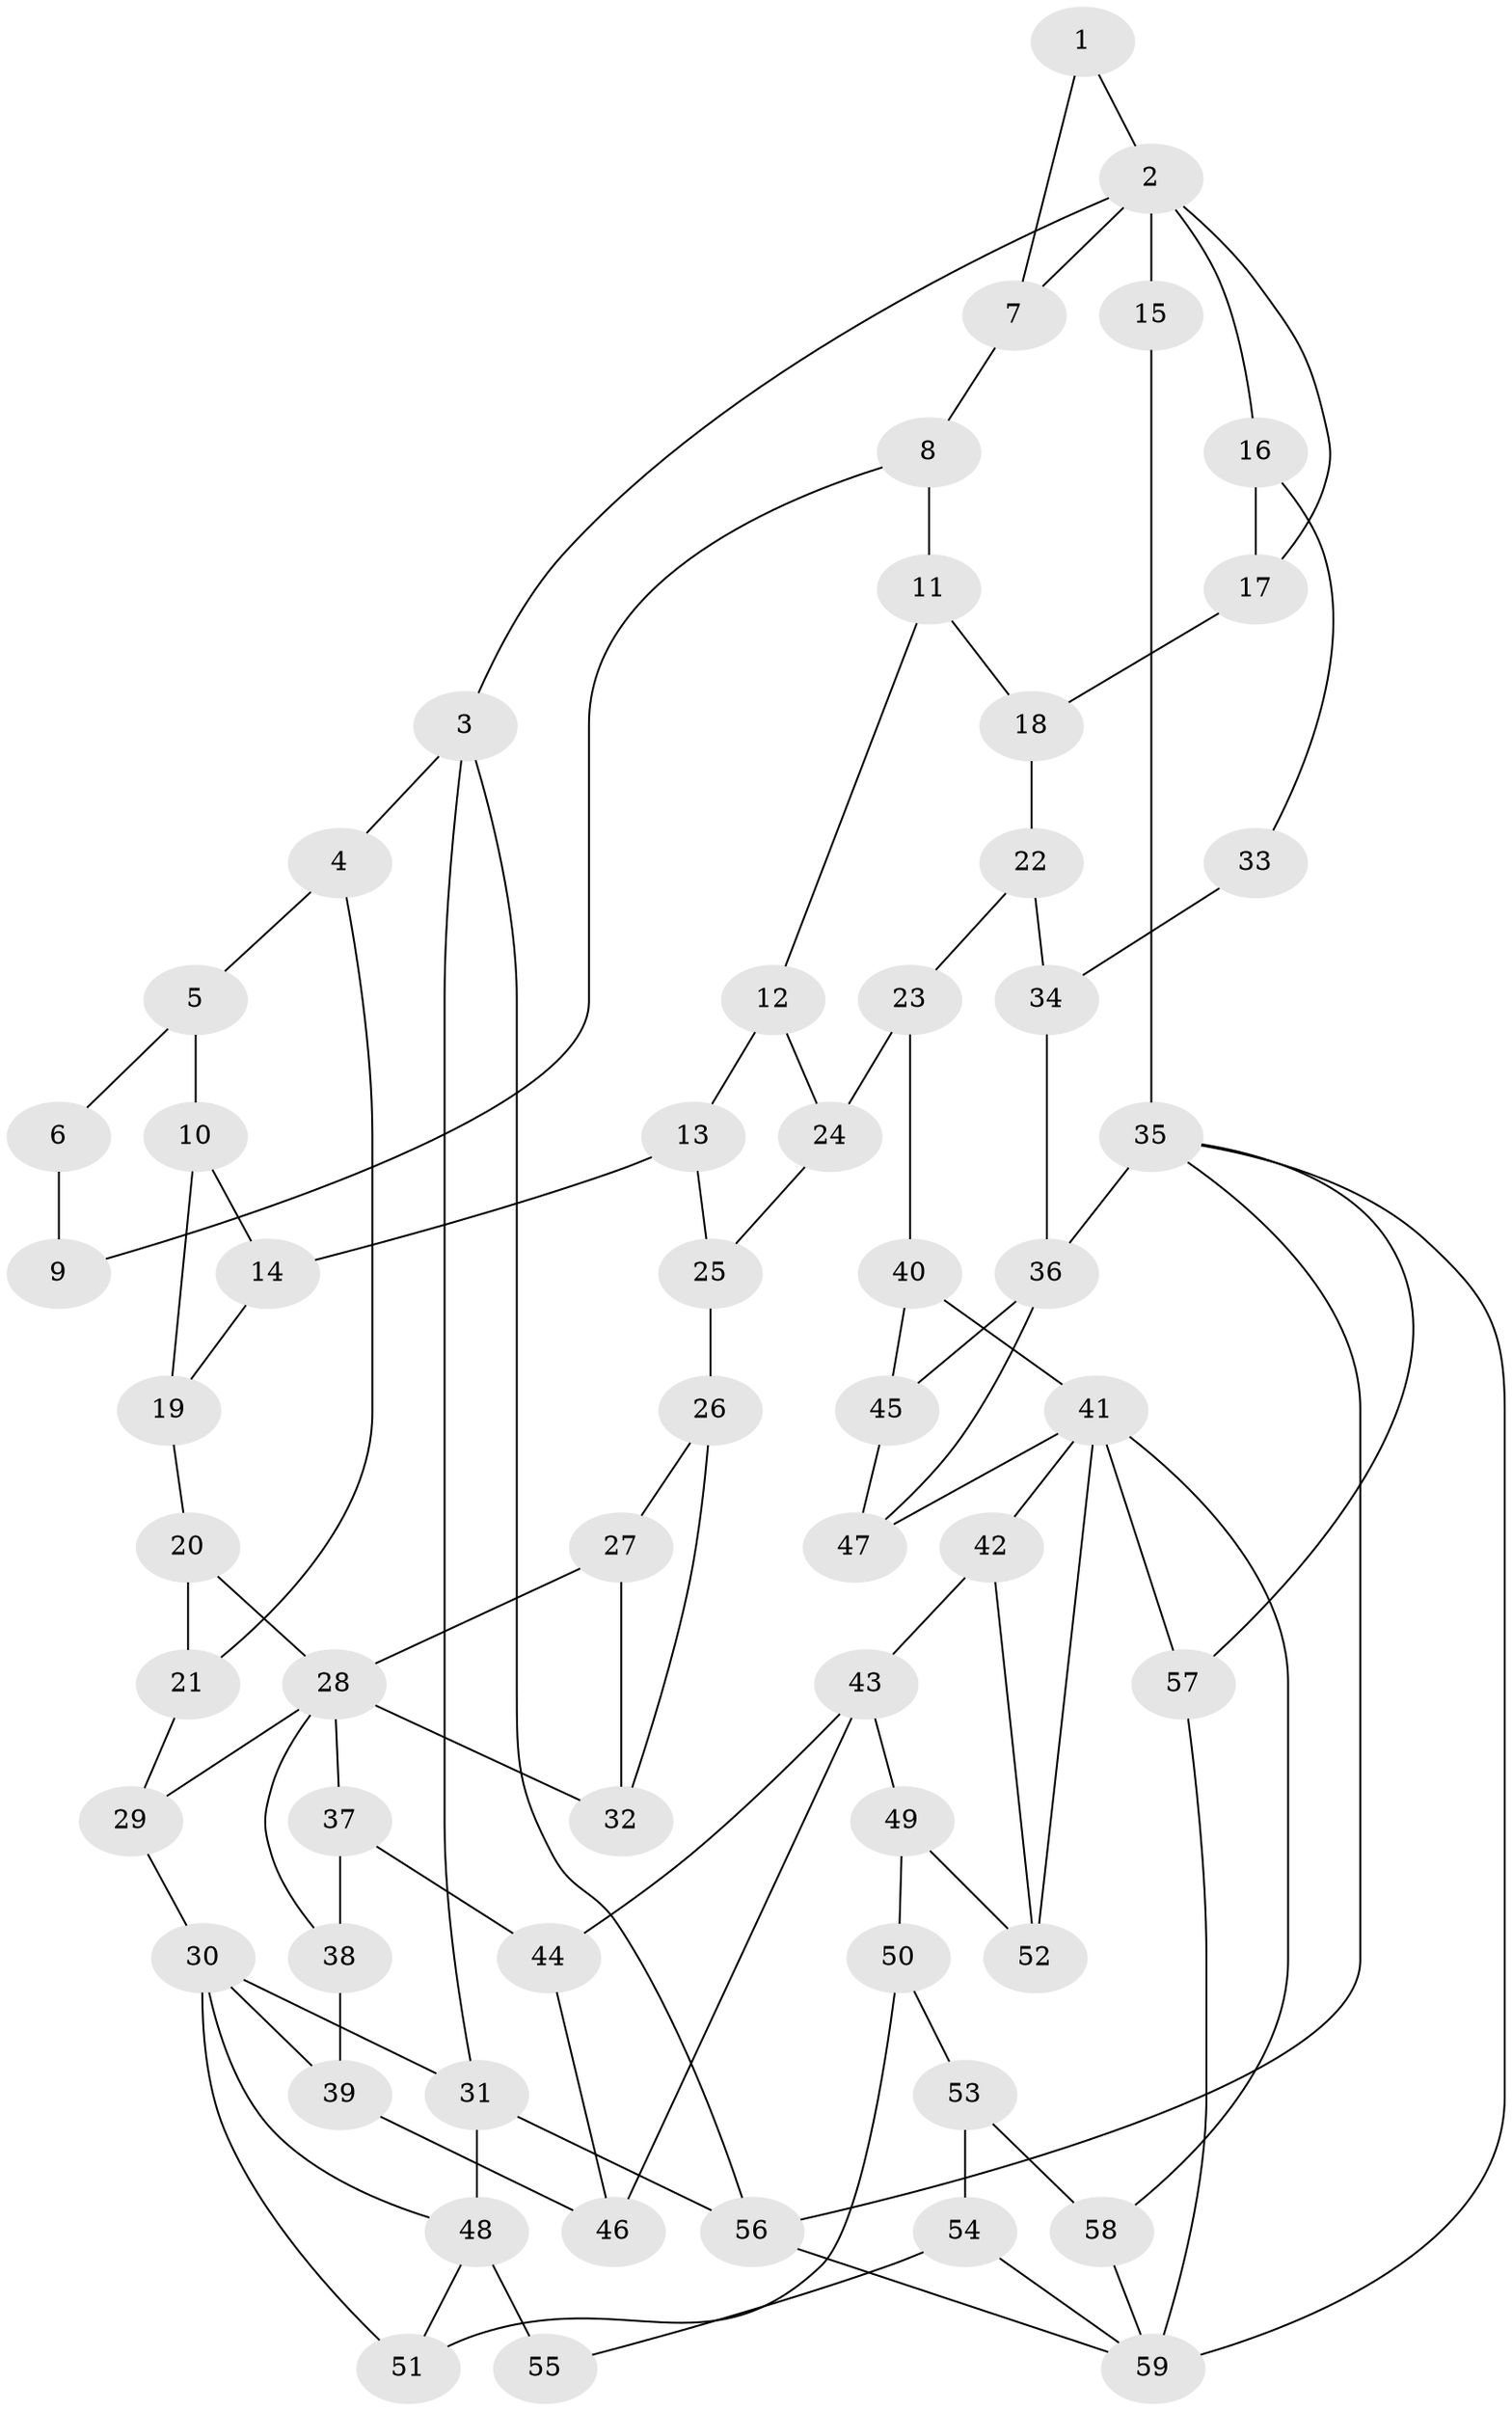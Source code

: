 // original degree distribution, {3: 0.020618556701030927, 4: 0.21649484536082475, 5: 0.5773195876288659, 6: 0.18556701030927836}
// Generated by graph-tools (version 1.1) at 2025/54/03/04/25 22:54:49]
// undirected, 59 vertices, 96 edges
graph export_dot {
  node [color=gray90,style=filled];
  1;
  2;
  3;
  4;
  5;
  6;
  7;
  8;
  9;
  10;
  11;
  12;
  13;
  14;
  15;
  16;
  17;
  18;
  19;
  20;
  21;
  22;
  23;
  24;
  25;
  26;
  27;
  28;
  29;
  30;
  31;
  32;
  33;
  34;
  35;
  36;
  37;
  38;
  39;
  40;
  41;
  42;
  43;
  44;
  45;
  46;
  47;
  48;
  49;
  50;
  51;
  52;
  53;
  54;
  55;
  56;
  57;
  58;
  59;
  1 -- 2 [weight=1.0];
  1 -- 7 [weight=1.0];
  2 -- 3 [weight=1.0];
  2 -- 7 [weight=1.0];
  2 -- 15 [weight=2.0];
  2 -- 16 [weight=1.0];
  2 -- 17 [weight=1.0];
  3 -- 4 [weight=1.0];
  3 -- 31 [weight=1.0];
  3 -- 56 [weight=1.0];
  4 -- 5 [weight=1.0];
  4 -- 21 [weight=1.0];
  5 -- 6 [weight=1.0];
  5 -- 10 [weight=1.0];
  6 -- 9 [weight=1.0];
  7 -- 8 [weight=1.0];
  8 -- 9 [weight=1.0];
  8 -- 11 [weight=1.0];
  10 -- 14 [weight=1.0];
  10 -- 19 [weight=2.0];
  11 -- 12 [weight=1.0];
  11 -- 18 [weight=1.0];
  12 -- 13 [weight=1.0];
  12 -- 24 [weight=1.0];
  13 -- 14 [weight=1.0];
  13 -- 25 [weight=1.0];
  14 -- 19 [weight=1.0];
  15 -- 35 [weight=2.0];
  16 -- 17 [weight=1.0];
  16 -- 33 [weight=1.0];
  17 -- 18 [weight=1.0];
  18 -- 22 [weight=1.0];
  19 -- 20 [weight=1.0];
  20 -- 21 [weight=1.0];
  20 -- 28 [weight=1.0];
  21 -- 29 [weight=1.0];
  22 -- 23 [weight=1.0];
  22 -- 34 [weight=1.0];
  23 -- 24 [weight=1.0];
  23 -- 40 [weight=1.0];
  24 -- 25 [weight=1.0];
  25 -- 26 [weight=4.0];
  26 -- 27 [weight=1.0];
  26 -- 32 [weight=1.0];
  27 -- 28 [weight=1.0];
  27 -- 32 [weight=1.0];
  28 -- 29 [weight=1.0];
  28 -- 32 [weight=1.0];
  28 -- 37 [weight=1.0];
  28 -- 38 [weight=1.0];
  29 -- 30 [weight=1.0];
  30 -- 31 [weight=1.0];
  30 -- 39 [weight=1.0];
  30 -- 48 [weight=1.0];
  30 -- 51 [weight=1.0];
  31 -- 48 [weight=2.0];
  31 -- 56 [weight=1.0];
  33 -- 34 [weight=2.0];
  34 -- 36 [weight=2.0];
  35 -- 36 [weight=2.0];
  35 -- 56 [weight=1.0];
  35 -- 57 [weight=1.0];
  35 -- 59 [weight=1.0];
  36 -- 45 [weight=1.0];
  36 -- 47 [weight=1.0];
  37 -- 38 [weight=1.0];
  37 -- 44 [weight=1.0];
  38 -- 39 [weight=1.0];
  39 -- 46 [weight=1.0];
  40 -- 41 [weight=1.0];
  40 -- 45 [weight=1.0];
  41 -- 42 [weight=1.0];
  41 -- 47 [weight=1.0];
  41 -- 52 [weight=1.0];
  41 -- 57 [weight=1.0];
  41 -- 58 [weight=1.0];
  42 -- 43 [weight=1.0];
  42 -- 52 [weight=1.0];
  43 -- 44 [weight=1.0];
  43 -- 46 [weight=1.0];
  43 -- 49 [weight=1.0];
  44 -- 46 [weight=1.0];
  45 -- 47 [weight=1.0];
  48 -- 51 [weight=1.0];
  48 -- 55 [weight=2.0];
  49 -- 50 [weight=1.0];
  49 -- 52 [weight=1.0];
  50 -- 51 [weight=1.0];
  50 -- 53 [weight=1.0];
  53 -- 54 [weight=1.0];
  53 -- 58 [weight=1.0];
  54 -- 55 [weight=1.0];
  54 -- 59 [weight=1.0];
  56 -- 59 [weight=1.0];
  57 -- 59 [weight=2.0];
  58 -- 59 [weight=1.0];
}
